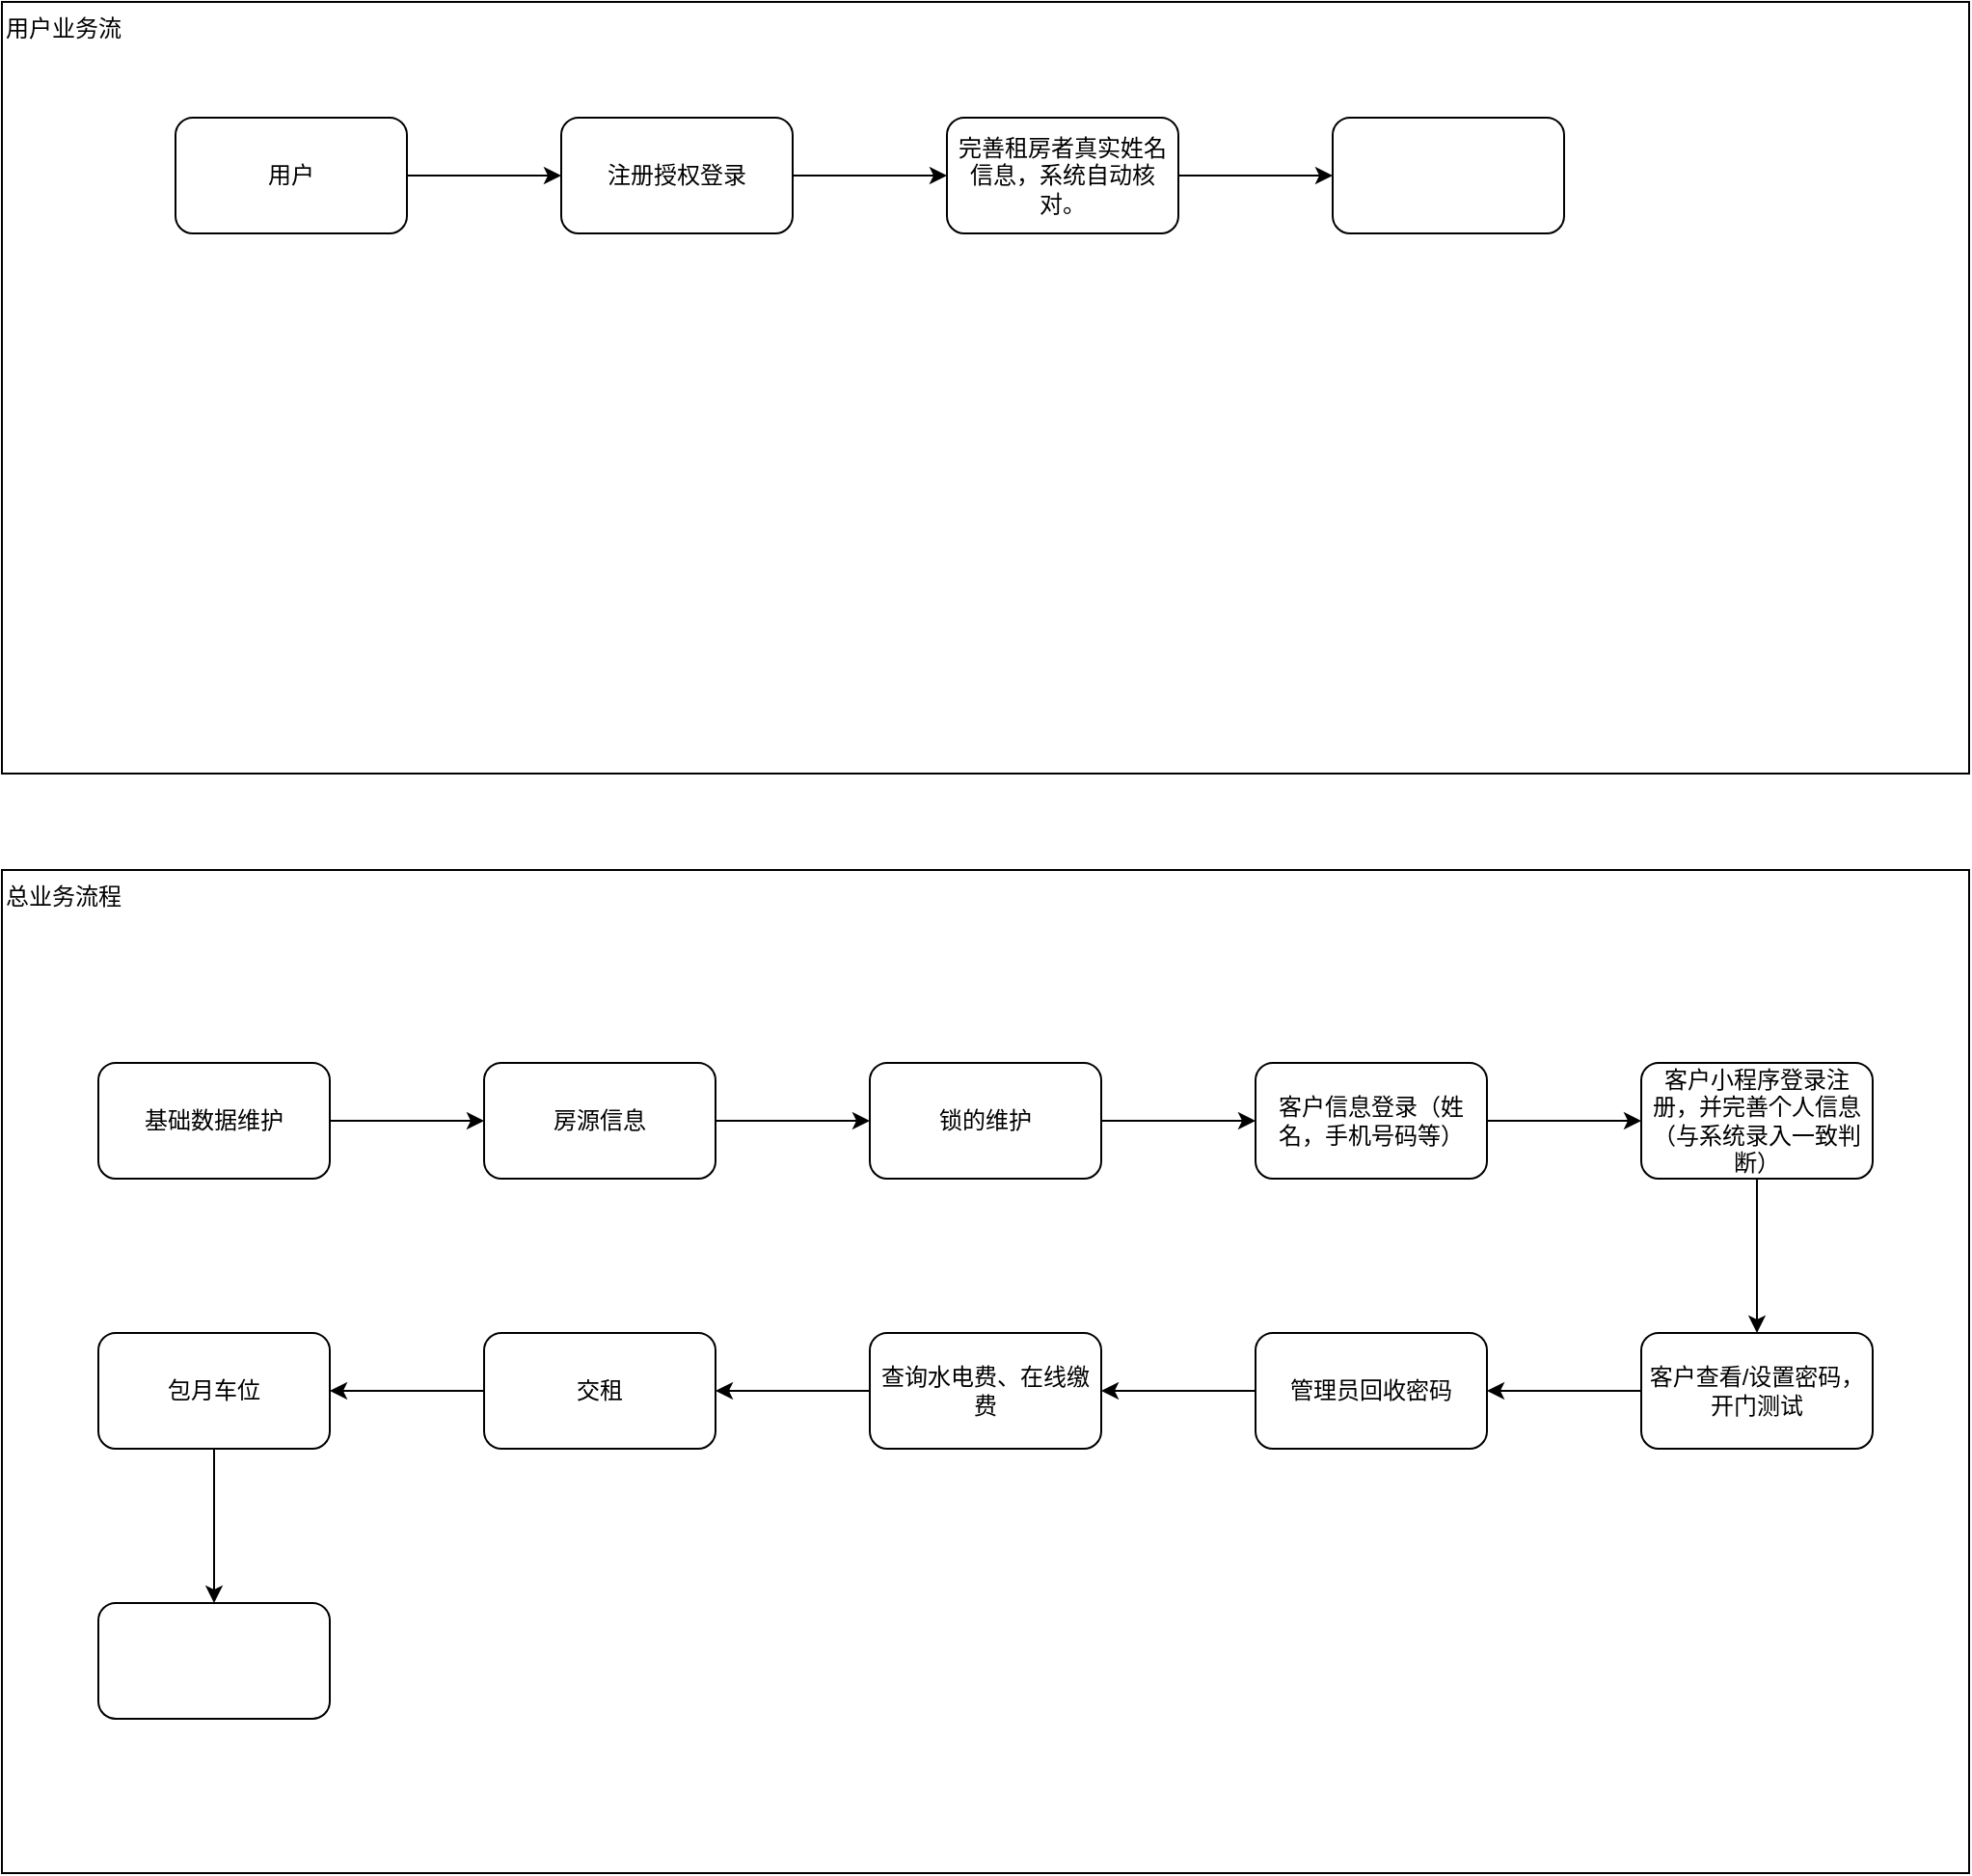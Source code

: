 <mxfile version="20.6.2" type="github">
  <diagram id="_gd1j9nPc-CfQd4HiOtH" name="第 1 页">
    <mxGraphModel dx="1298" dy="727" grid="1" gridSize="10" guides="1" tooltips="1" connect="1" arrows="1" fold="1" page="1" pageScale="1" pageWidth="827" pageHeight="1169" math="0" shadow="0">
      <root>
        <mxCell id="0" />
        <mxCell id="1" parent="0" />
        <mxCell id="m_yNfLJ8vxOP8ycgbfov-11" value="总业务流程" style="rounded=0;whiteSpace=wrap;html=1;align=left;verticalAlign=top;movable=1;resizable=1;rotatable=1;deletable=1;editable=1;connectable=1;" parent="1" vertex="1">
          <mxGeometry x="50" y="470" width="1020" height="520" as="geometry" />
        </mxCell>
        <mxCell id="m_yNfLJ8vxOP8ycgbfov-2" value="用户业务流" style="rounded=0;whiteSpace=wrap;html=1;align=left;verticalAlign=top;movable=0;resizable=0;rotatable=0;deletable=0;editable=0;connectable=0;" parent="1" vertex="1">
          <mxGeometry x="50" y="20" width="1020" height="400" as="geometry" />
        </mxCell>
        <mxCell id="m_yNfLJ8vxOP8ycgbfov-6" value="" style="edgeStyle=orthogonalEdgeStyle;rounded=0;orthogonalLoop=1;jettySize=auto;html=1;" parent="1" source="7Hse0OaDlXOEqtNHmnIK-1" target="m_yNfLJ8vxOP8ycgbfov-5" edge="1">
          <mxGeometry relative="1" as="geometry" />
        </mxCell>
        <mxCell id="7Hse0OaDlXOEqtNHmnIK-1" value="用户" style="rounded=1;whiteSpace=wrap;html=1;" parent="1" vertex="1">
          <mxGeometry x="140" y="80" width="120" height="60" as="geometry" />
        </mxCell>
        <mxCell id="m_yNfLJ8vxOP8ycgbfov-13" value="" style="edgeStyle=orthogonalEdgeStyle;rounded=0;orthogonalLoop=1;jettySize=auto;html=1;" parent="1" source="m_yNfLJ8vxOP8ycgbfov-1" target="m_yNfLJ8vxOP8ycgbfov-12" edge="1">
          <mxGeometry relative="1" as="geometry" />
        </mxCell>
        <mxCell id="m_yNfLJ8vxOP8ycgbfov-1" value="基础数据维护" style="rounded=1;whiteSpace=wrap;html=1;" parent="1" vertex="1">
          <mxGeometry x="100" y="570" width="120" height="60" as="geometry" />
        </mxCell>
        <mxCell id="m_yNfLJ8vxOP8ycgbfov-8" value="" style="edgeStyle=orthogonalEdgeStyle;rounded=0;orthogonalLoop=1;jettySize=auto;html=1;" parent="1" source="m_yNfLJ8vxOP8ycgbfov-5" target="m_yNfLJ8vxOP8ycgbfov-7" edge="1">
          <mxGeometry relative="1" as="geometry" />
        </mxCell>
        <mxCell id="m_yNfLJ8vxOP8ycgbfov-5" value="注册授权登录" style="rounded=1;whiteSpace=wrap;html=1;" parent="1" vertex="1">
          <mxGeometry x="340" y="80" width="120" height="60" as="geometry" />
        </mxCell>
        <mxCell id="m_yNfLJ8vxOP8ycgbfov-10" value="" style="edgeStyle=orthogonalEdgeStyle;rounded=0;orthogonalLoop=1;jettySize=auto;html=1;" parent="1" source="m_yNfLJ8vxOP8ycgbfov-7" target="m_yNfLJ8vxOP8ycgbfov-9" edge="1">
          <mxGeometry relative="1" as="geometry" />
        </mxCell>
        <mxCell id="m_yNfLJ8vxOP8ycgbfov-7" value="完善租房者真实姓名信息，系统自动核对。" style="rounded=1;whiteSpace=wrap;html=1;" parent="1" vertex="1">
          <mxGeometry x="540" y="80" width="120" height="60" as="geometry" />
        </mxCell>
        <mxCell id="m_yNfLJ8vxOP8ycgbfov-9" value="" style="whiteSpace=wrap;html=1;rounded=1;" parent="1" vertex="1">
          <mxGeometry x="740" y="80" width="120" height="60" as="geometry" />
        </mxCell>
        <mxCell id="m_yNfLJ8vxOP8ycgbfov-15" value="" style="edgeStyle=orthogonalEdgeStyle;rounded=0;orthogonalLoop=1;jettySize=auto;html=1;" parent="1" source="m_yNfLJ8vxOP8ycgbfov-12" target="m_yNfLJ8vxOP8ycgbfov-14" edge="1">
          <mxGeometry relative="1" as="geometry" />
        </mxCell>
        <mxCell id="m_yNfLJ8vxOP8ycgbfov-12" value="房源信息" style="whiteSpace=wrap;html=1;rounded=1;" parent="1" vertex="1">
          <mxGeometry x="300" y="570" width="120" height="60" as="geometry" />
        </mxCell>
        <mxCell id="m_yNfLJ8vxOP8ycgbfov-17" value="" style="edgeStyle=orthogonalEdgeStyle;rounded=0;orthogonalLoop=1;jettySize=auto;html=1;" parent="1" source="m_yNfLJ8vxOP8ycgbfov-14" target="m_yNfLJ8vxOP8ycgbfov-16" edge="1">
          <mxGeometry relative="1" as="geometry" />
        </mxCell>
        <mxCell id="m_yNfLJ8vxOP8ycgbfov-14" value="锁的维护" style="whiteSpace=wrap;html=1;rounded=1;" parent="1" vertex="1">
          <mxGeometry x="500" y="570" width="120" height="60" as="geometry" />
        </mxCell>
        <mxCell id="m_yNfLJ8vxOP8ycgbfov-19" value="" style="edgeStyle=orthogonalEdgeStyle;rounded=0;orthogonalLoop=1;jettySize=auto;html=1;" parent="1" source="m_yNfLJ8vxOP8ycgbfov-16" target="m_yNfLJ8vxOP8ycgbfov-18" edge="1">
          <mxGeometry relative="1" as="geometry" />
        </mxCell>
        <mxCell id="m_yNfLJ8vxOP8ycgbfov-16" value="客户信息登录（姓名，手机号码等）" style="whiteSpace=wrap;html=1;rounded=1;" parent="1" vertex="1">
          <mxGeometry x="700" y="570" width="120" height="60" as="geometry" />
        </mxCell>
        <mxCell id="m_yNfLJ8vxOP8ycgbfov-21" value="" style="edgeStyle=orthogonalEdgeStyle;rounded=0;orthogonalLoop=1;jettySize=auto;html=1;" parent="1" source="m_yNfLJ8vxOP8ycgbfov-18" target="m_yNfLJ8vxOP8ycgbfov-20" edge="1">
          <mxGeometry relative="1" as="geometry" />
        </mxCell>
        <mxCell id="m_yNfLJ8vxOP8ycgbfov-18" value="客户小程序登录注册，并完善个人信息（与系统录入一致判断）" style="whiteSpace=wrap;html=1;rounded=1;" parent="1" vertex="1">
          <mxGeometry x="900" y="570" width="120" height="60" as="geometry" />
        </mxCell>
        <mxCell id="m_yNfLJ8vxOP8ycgbfov-23" value="" style="edgeStyle=orthogonalEdgeStyle;rounded=0;orthogonalLoop=1;jettySize=auto;html=1;" parent="1" source="m_yNfLJ8vxOP8ycgbfov-20" target="m_yNfLJ8vxOP8ycgbfov-22" edge="1">
          <mxGeometry relative="1" as="geometry" />
        </mxCell>
        <mxCell id="m_yNfLJ8vxOP8ycgbfov-20" value="客户查看/设置密码，&lt;br&gt;开门测试" style="whiteSpace=wrap;html=1;rounded=1;" parent="1" vertex="1">
          <mxGeometry x="900" y="710" width="120" height="60" as="geometry" />
        </mxCell>
        <mxCell id="m_yNfLJ8vxOP8ycgbfov-25" value="" style="edgeStyle=orthogonalEdgeStyle;rounded=0;orthogonalLoop=1;jettySize=auto;html=1;" parent="1" source="m_yNfLJ8vxOP8ycgbfov-22" target="m_yNfLJ8vxOP8ycgbfov-24" edge="1">
          <mxGeometry relative="1" as="geometry" />
        </mxCell>
        <mxCell id="m_yNfLJ8vxOP8ycgbfov-22" value="管理员回收密码" style="whiteSpace=wrap;html=1;rounded=1;" parent="1" vertex="1">
          <mxGeometry x="700" y="710" width="120" height="60" as="geometry" />
        </mxCell>
        <mxCell id="tVU8ptAz91BLotwGd2Oe-2" value="" style="edgeStyle=orthogonalEdgeStyle;rounded=0;orthogonalLoop=1;jettySize=auto;html=1;" edge="1" parent="1" source="m_yNfLJ8vxOP8ycgbfov-24" target="tVU8ptAz91BLotwGd2Oe-1">
          <mxGeometry relative="1" as="geometry" />
        </mxCell>
        <mxCell id="m_yNfLJ8vxOP8ycgbfov-24" value="查询水电费、在线缴费" style="whiteSpace=wrap;html=1;rounded=1;" parent="1" vertex="1">
          <mxGeometry x="500" y="710" width="120" height="60" as="geometry" />
        </mxCell>
        <mxCell id="tVU8ptAz91BLotwGd2Oe-4" value="" style="edgeStyle=orthogonalEdgeStyle;rounded=0;orthogonalLoop=1;jettySize=auto;html=1;" edge="1" parent="1" source="tVU8ptAz91BLotwGd2Oe-1" target="tVU8ptAz91BLotwGd2Oe-3">
          <mxGeometry relative="1" as="geometry" />
        </mxCell>
        <mxCell id="tVU8ptAz91BLotwGd2Oe-1" value="交租" style="whiteSpace=wrap;html=1;rounded=1;" vertex="1" parent="1">
          <mxGeometry x="300" y="710" width="120" height="60" as="geometry" />
        </mxCell>
        <mxCell id="tVU8ptAz91BLotwGd2Oe-6" value="" style="edgeStyle=orthogonalEdgeStyle;rounded=0;orthogonalLoop=1;jettySize=auto;html=1;" edge="1" parent="1" source="tVU8ptAz91BLotwGd2Oe-3" target="tVU8ptAz91BLotwGd2Oe-5">
          <mxGeometry relative="1" as="geometry" />
        </mxCell>
        <mxCell id="tVU8ptAz91BLotwGd2Oe-3" value="包月车位" style="whiteSpace=wrap;html=1;rounded=1;" vertex="1" parent="1">
          <mxGeometry x="100" y="710" width="120" height="60" as="geometry" />
        </mxCell>
        <mxCell id="tVU8ptAz91BLotwGd2Oe-5" value="" style="whiteSpace=wrap;html=1;rounded=1;" vertex="1" parent="1">
          <mxGeometry x="100" y="850" width="120" height="60" as="geometry" />
        </mxCell>
      </root>
    </mxGraphModel>
  </diagram>
</mxfile>
